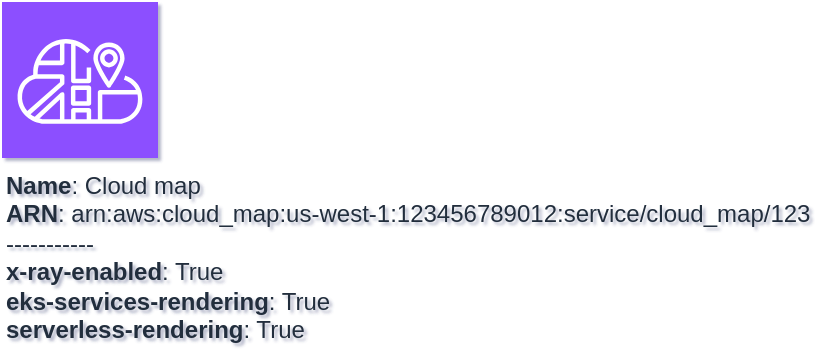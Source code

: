 <mxfile type="MultiCloud">
	<diagram id="diagram_1" name="AWS components">
		<mxGraphModel dx="1015" dy="661" grid="1" gridSize="10" guides="1" tooltips="1" connect="1" arrows="1" fold="1" page="1" pageScale="1" pageWidth="850" pageHeight="1100" math="0" shadow="1">
			<root>
				<mxCell id="0"/>
				<mxCell id="1" parent="0"/>
				<mxCell id="vertex:cloud_map:arn:aws:cloud_map:us-west-1:123456789012:service/cloud_map/123" value="&lt;b&gt;Name&lt;/b&gt;: Cloud map&lt;BR&gt;&lt;b&gt;ARN&lt;/b&gt;: arn:aws:cloud_map:us-west-1:123456789012:service/cloud_map/123&lt;BR&gt;-----------&lt;BR&gt;&lt;b&gt;x-ray-enabled&lt;/b&gt;: True&lt;BR&gt;&lt;b&gt;eks-services-rendering&lt;/b&gt;: True&lt;BR&gt;&lt;b&gt;serverless-rendering&lt;/b&gt;: True" style="sketch=0;outlineConnect=0;fontColor=#232F3E;fillColor=#8C4FFF;strokeColor=#ffffff;dashed=0;verticalLabelPosition=bottom;verticalAlign=top;align=left;html=1;fontSize=12;fontStyle=0;aspect=fixed;shape=mxgraph.aws4.resourceIcon;resIcon=mxgraph.aws4.cloud_map;" parent="1" vertex="1">
					<mxGeometry width="78" height="78" as="geometry"/>
				</mxCell>
			</root>
		</mxGraphModel>
	</diagram>
</mxfile>